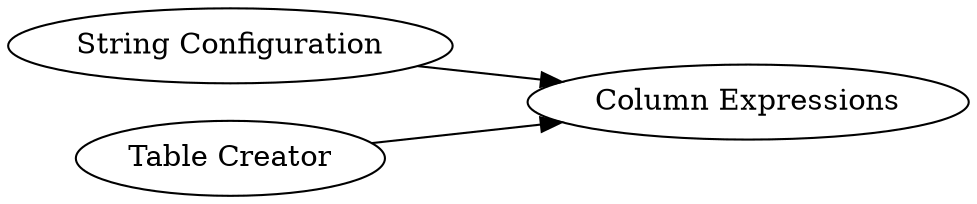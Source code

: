 digraph {
	2 -> 3
	1 -> 3
	1 [label="Table Creator"]
	3 [label="Column Expressions"]
	2 [label="String Configuration"]
	rankdir=LR
}
